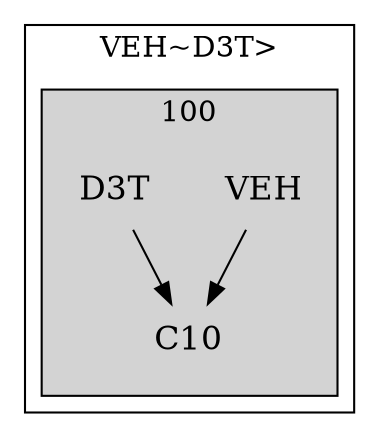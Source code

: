 strict digraph FirstlevelCluster {
	labelloc = "t";
	compound = false;
	subgraph cluster_0 {
	label= "VEH~D3T>";
		subgraph	cluster_2 {
		label = "100";
			style = filled;
			node	[label = VEH, shape = plaintext, fontsize = 16] VEH2;
			node	[label = D3T, shape = plaintext, fontsize = 16] D3T2;
			node	[label = C10, shape = plaintext, fontsize = 16] C102;
			VEH2->C102;D3T2->C102;			}
}}